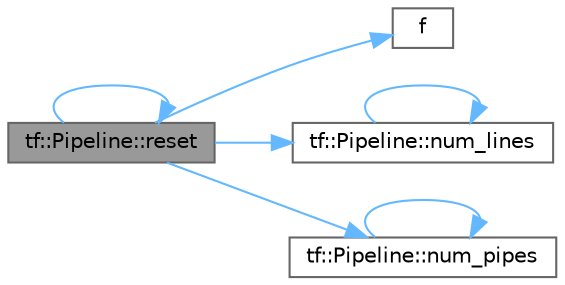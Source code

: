 digraph "tf::Pipeline::reset"
{
 // LATEX_PDF_SIZE
  bgcolor="transparent";
  edge [fontname=Helvetica,fontsize=10,labelfontname=Helvetica,labelfontsize=10];
  node [fontname=Helvetica,fontsize=10,shape=box,height=0.2,width=0.4];
  rankdir="LR";
  Node1 [id="Node000001",label="tf::Pipeline::reset",height=0.2,width=0.4,color="gray40", fillcolor="grey60", style="filled", fontcolor="black",tooltip="resets the pipeline"];
  Node1 -> Node2 [id="edge1_Node000001_Node000002",color="steelblue1",style="solid",tooltip=" "];
  Node2 [id="Node000002",label="f",height=0.2,width=0.4,color="grey40", fillcolor="white", style="filled",URL="$cxx11__tensor__map_8cpp.html#a7f507fea02198f6cb81c86640c7b1a4e",tooltip=" "];
  Node1 -> Node3 [id="edge2_Node000001_Node000003",color="steelblue1",style="solid",tooltip=" "];
  Node3 [id="Node000003",label="tf::Pipeline::num_lines",height=0.2,width=0.4,color="grey40", fillcolor="white", style="filled",URL="$classtf_1_1_pipeline.html#a79f066bacd6c1abd28c26d8196955e95",tooltip="queries the number of parallel lines"];
  Node3 -> Node3 [id="edge3_Node000003_Node000003",color="steelblue1",style="solid",tooltip=" "];
  Node1 -> Node4 [id="edge4_Node000001_Node000004",color="steelblue1",style="solid",tooltip=" "];
  Node4 [id="Node000004",label="tf::Pipeline::num_pipes",height=0.2,width=0.4,color="grey40", fillcolor="white", style="filled",URL="$classtf_1_1_pipeline.html#adfef0c60f8f8ace267d7cd8548457ff3",tooltip="queries the number of pipes"];
  Node4 -> Node4 [id="edge5_Node000004_Node000004",color="steelblue1",style="solid",tooltip=" "];
  Node1 -> Node1 [id="edge6_Node000001_Node000001",color="steelblue1",style="solid",tooltip=" "];
}
